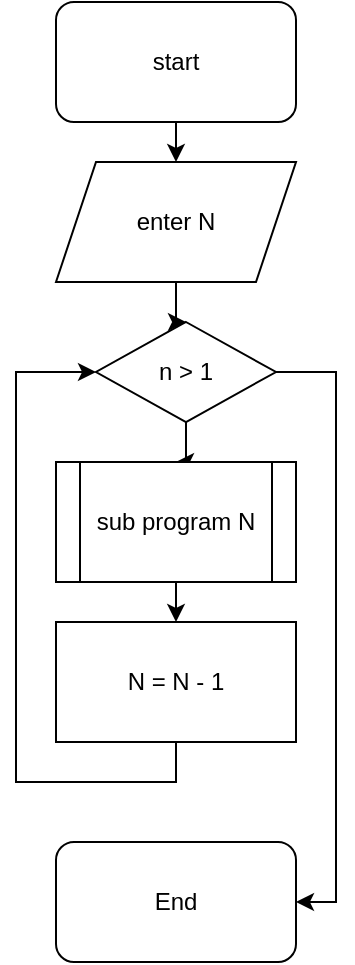<mxfile version="14.2.3" type="device"><diagram id="Bcvx_Y6_bo-E2QE8xahb" name="Page-1"><mxGraphModel dx="868" dy="482" grid="1" gridSize="10" guides="1" tooltips="1" connect="1" arrows="1" fold="1" page="1" pageScale="1" pageWidth="827" pageHeight="1169" math="0" shadow="0"><root><mxCell id="0"/><mxCell id="1" parent="0"/><mxCell id="hWYEnI75wGepDM-W3hls-3" style="edgeStyle=orthogonalEdgeStyle;rounded=0;orthogonalLoop=1;jettySize=auto;html=1;exitX=0.5;exitY=1;exitDx=0;exitDy=0;entryX=0.5;entryY=0;entryDx=0;entryDy=0;" edge="1" parent="1" source="hWYEnI75wGepDM-W3hls-1" target="hWYEnI75wGepDM-W3hls-2"><mxGeometry relative="1" as="geometry"/></mxCell><mxCell id="hWYEnI75wGepDM-W3hls-1" value="start" style="rounded=1;whiteSpace=wrap;html=1;" vertex="1" parent="1"><mxGeometry x="80" y="10" width="120" height="60" as="geometry"/></mxCell><mxCell id="hWYEnI75wGepDM-W3hls-5" style="edgeStyle=orthogonalEdgeStyle;rounded=0;orthogonalLoop=1;jettySize=auto;html=1;" edge="1" parent="1" source="hWYEnI75wGepDM-W3hls-2" target="hWYEnI75wGepDM-W3hls-4"><mxGeometry relative="1" as="geometry"/></mxCell><mxCell id="hWYEnI75wGepDM-W3hls-2" value="enter N&lt;br&gt;" style="shape=parallelogram;perimeter=parallelogramPerimeter;whiteSpace=wrap;html=1;fixedSize=1;" vertex="1" parent="1"><mxGeometry x="80" y="90" width="120" height="60" as="geometry"/></mxCell><mxCell id="hWYEnI75wGepDM-W3hls-7" style="edgeStyle=orthogonalEdgeStyle;rounded=0;orthogonalLoop=1;jettySize=auto;html=1;entryX=0.5;entryY=0;entryDx=0;entryDy=0;" edge="1" parent="1" source="hWYEnI75wGepDM-W3hls-4" target="hWYEnI75wGepDM-W3hls-6"><mxGeometry relative="1" as="geometry"/></mxCell><mxCell id="hWYEnI75wGepDM-W3hls-12" style="edgeStyle=orthogonalEdgeStyle;rounded=0;orthogonalLoop=1;jettySize=auto;html=1;entryX=1;entryY=0.5;entryDx=0;entryDy=0;" edge="1" parent="1" source="hWYEnI75wGepDM-W3hls-4" target="hWYEnI75wGepDM-W3hls-11"><mxGeometry relative="1" as="geometry"><Array as="points"><mxPoint x="220" y="195"/><mxPoint x="220" y="460"/></Array></mxGeometry></mxCell><mxCell id="hWYEnI75wGepDM-W3hls-4" value="n &amp;gt; 1" style="rhombus;whiteSpace=wrap;html=1;" vertex="1" parent="1"><mxGeometry x="100" y="170" width="90" height="50" as="geometry"/></mxCell><mxCell id="hWYEnI75wGepDM-W3hls-9" style="edgeStyle=orthogonalEdgeStyle;rounded=0;orthogonalLoop=1;jettySize=auto;html=1;exitX=0.5;exitY=1;exitDx=0;exitDy=0;entryX=0.5;entryY=0;entryDx=0;entryDy=0;" edge="1" parent="1" source="hWYEnI75wGepDM-W3hls-6" target="hWYEnI75wGepDM-W3hls-8"><mxGeometry relative="1" as="geometry"/></mxCell><mxCell id="hWYEnI75wGepDM-W3hls-6" value="sub program N&lt;br&gt;" style="shape=process;whiteSpace=wrap;html=1;backgroundOutline=1;" vertex="1" parent="1"><mxGeometry x="80" y="240" width="120" height="60" as="geometry"/></mxCell><mxCell id="hWYEnI75wGepDM-W3hls-10" style="edgeStyle=orthogonalEdgeStyle;rounded=0;orthogonalLoop=1;jettySize=auto;html=1;exitX=0.5;exitY=1;exitDx=0;exitDy=0;entryX=0;entryY=0.5;entryDx=0;entryDy=0;" edge="1" parent="1" source="hWYEnI75wGepDM-W3hls-8" target="hWYEnI75wGepDM-W3hls-4"><mxGeometry relative="1" as="geometry"><mxPoint x="90" y="195" as="targetPoint"/><Array as="points"><mxPoint x="140" y="400"/><mxPoint x="60" y="400"/><mxPoint x="60" y="195"/></Array></mxGeometry></mxCell><mxCell id="hWYEnI75wGepDM-W3hls-8" value="N = N - 1" style="rounded=0;whiteSpace=wrap;html=1;" vertex="1" parent="1"><mxGeometry x="80" y="320" width="120" height="60" as="geometry"/></mxCell><mxCell id="hWYEnI75wGepDM-W3hls-11" value="End" style="rounded=1;whiteSpace=wrap;html=1;" vertex="1" parent="1"><mxGeometry x="80" y="430" width="120" height="60" as="geometry"/></mxCell></root></mxGraphModel></diagram></mxfile>